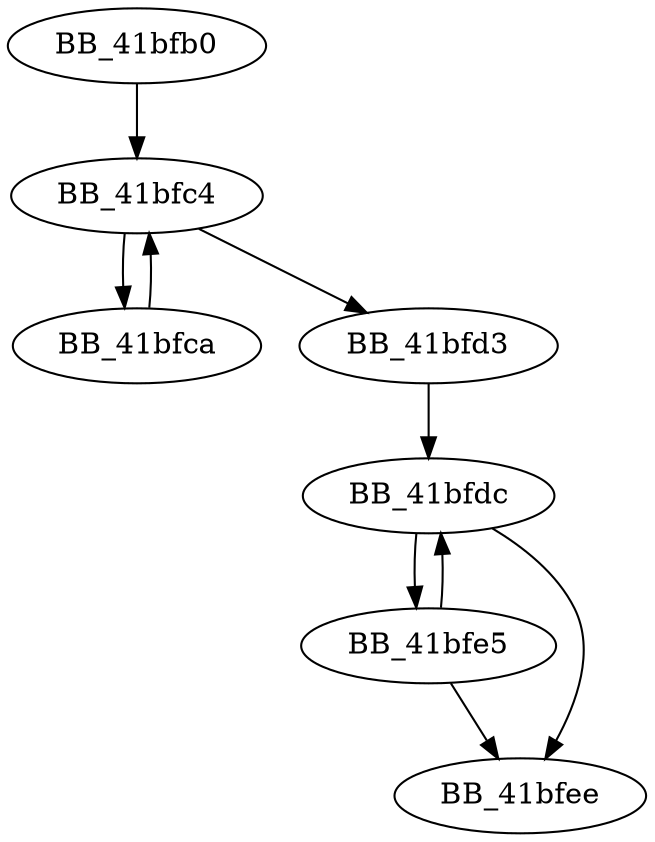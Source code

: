 DiGraph _strcspn{
BB_41bfb0->BB_41bfc4
BB_41bfc4->BB_41bfca
BB_41bfc4->BB_41bfd3
BB_41bfca->BB_41bfc4
BB_41bfd3->BB_41bfdc
BB_41bfdc->BB_41bfe5
BB_41bfdc->BB_41bfee
BB_41bfe5->BB_41bfdc
BB_41bfe5->BB_41bfee
}

